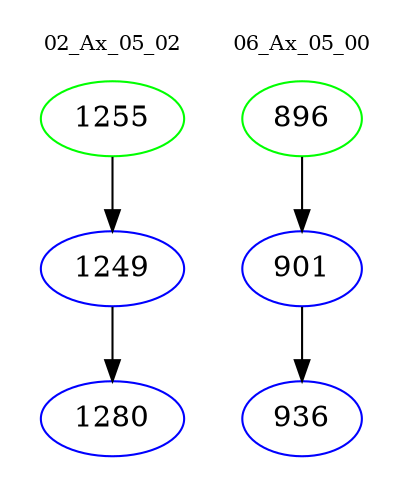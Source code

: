 digraph{
subgraph cluster_0 {
color = white
label = "02_Ax_05_02";
fontsize=10;
T0_1255 [label="1255", color="green"]
T0_1255 -> T0_1249 [color="black"]
T0_1249 [label="1249", color="blue"]
T0_1249 -> T0_1280 [color="black"]
T0_1280 [label="1280", color="blue"]
}
subgraph cluster_1 {
color = white
label = "06_Ax_05_00";
fontsize=10;
T1_896 [label="896", color="green"]
T1_896 -> T1_901 [color="black"]
T1_901 [label="901", color="blue"]
T1_901 -> T1_936 [color="black"]
T1_936 [label="936", color="blue"]
}
}
